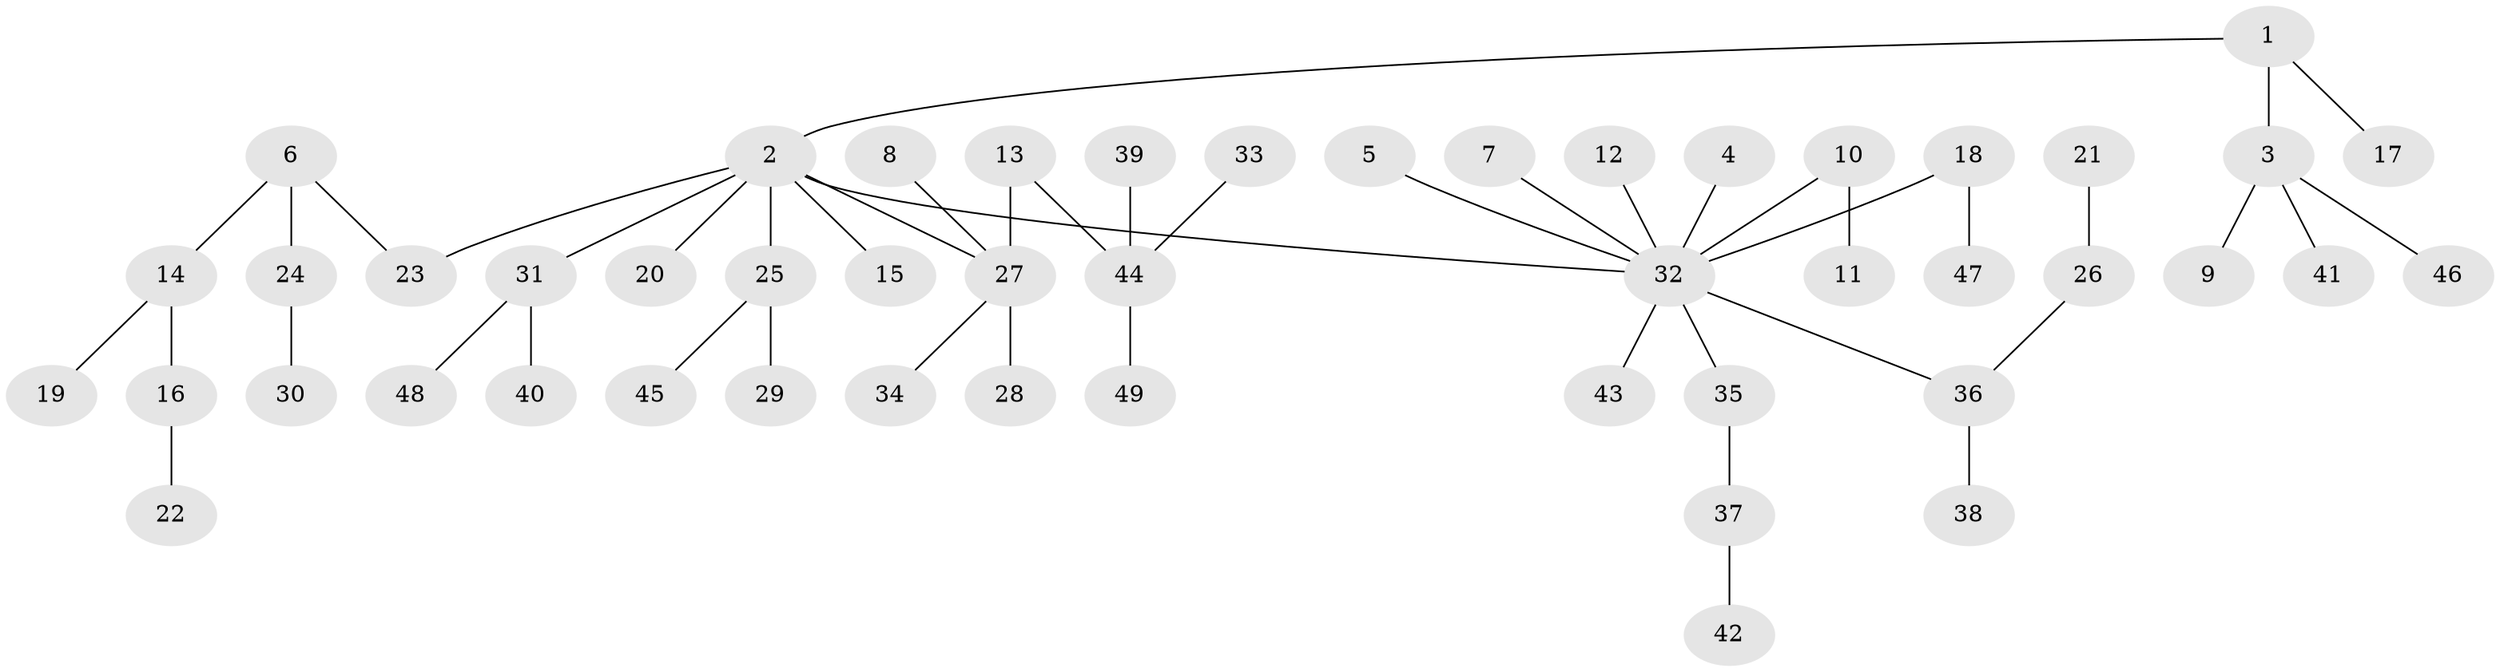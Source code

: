 // original degree distribution, {5: 0.04081632653061224, 3: 0.1836734693877551, 10: 0.01020408163265306, 4: 0.04081632653061224, 2: 0.23469387755102042, 1: 0.4897959183673469}
// Generated by graph-tools (version 1.1) at 2025/50/03/09/25 03:50:16]
// undirected, 49 vertices, 48 edges
graph export_dot {
graph [start="1"]
  node [color=gray90,style=filled];
  1;
  2;
  3;
  4;
  5;
  6;
  7;
  8;
  9;
  10;
  11;
  12;
  13;
  14;
  15;
  16;
  17;
  18;
  19;
  20;
  21;
  22;
  23;
  24;
  25;
  26;
  27;
  28;
  29;
  30;
  31;
  32;
  33;
  34;
  35;
  36;
  37;
  38;
  39;
  40;
  41;
  42;
  43;
  44;
  45;
  46;
  47;
  48;
  49;
  1 -- 2 [weight=1.0];
  1 -- 3 [weight=1.0];
  1 -- 17 [weight=1.0];
  2 -- 15 [weight=1.0];
  2 -- 20 [weight=1.0];
  2 -- 23 [weight=1.0];
  2 -- 25 [weight=1.0];
  2 -- 27 [weight=1.0];
  2 -- 31 [weight=1.0];
  2 -- 32 [weight=1.0];
  3 -- 9 [weight=1.0];
  3 -- 41 [weight=1.0];
  3 -- 46 [weight=1.0];
  4 -- 32 [weight=1.0];
  5 -- 32 [weight=1.0];
  6 -- 14 [weight=1.0];
  6 -- 23 [weight=1.0];
  6 -- 24 [weight=1.0];
  7 -- 32 [weight=1.0];
  8 -- 27 [weight=1.0];
  10 -- 11 [weight=1.0];
  10 -- 32 [weight=1.0];
  12 -- 32 [weight=1.0];
  13 -- 27 [weight=1.0];
  13 -- 44 [weight=1.0];
  14 -- 16 [weight=1.0];
  14 -- 19 [weight=1.0];
  16 -- 22 [weight=1.0];
  18 -- 32 [weight=1.0];
  18 -- 47 [weight=1.0];
  21 -- 26 [weight=1.0];
  24 -- 30 [weight=1.0];
  25 -- 29 [weight=1.0];
  25 -- 45 [weight=1.0];
  26 -- 36 [weight=1.0];
  27 -- 28 [weight=1.0];
  27 -- 34 [weight=1.0];
  31 -- 40 [weight=1.0];
  31 -- 48 [weight=1.0];
  32 -- 35 [weight=1.0];
  32 -- 36 [weight=1.0];
  32 -- 43 [weight=1.0];
  33 -- 44 [weight=1.0];
  35 -- 37 [weight=1.0];
  36 -- 38 [weight=1.0];
  37 -- 42 [weight=1.0];
  39 -- 44 [weight=1.0];
  44 -- 49 [weight=1.0];
}
